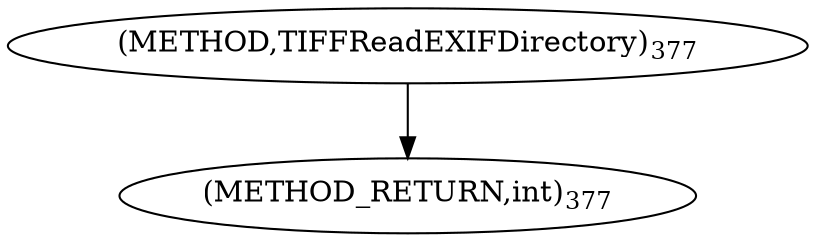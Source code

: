 digraph "TIFFReadEXIFDirectory" {  
"8557" [label = <(METHOD,TIFFReadEXIFDirectory)<SUB>377</SUB>> ]
"8560" [label = <(METHOD_RETURN,int)<SUB>377</SUB>> ]
  "8557" -> "8560" 
}
